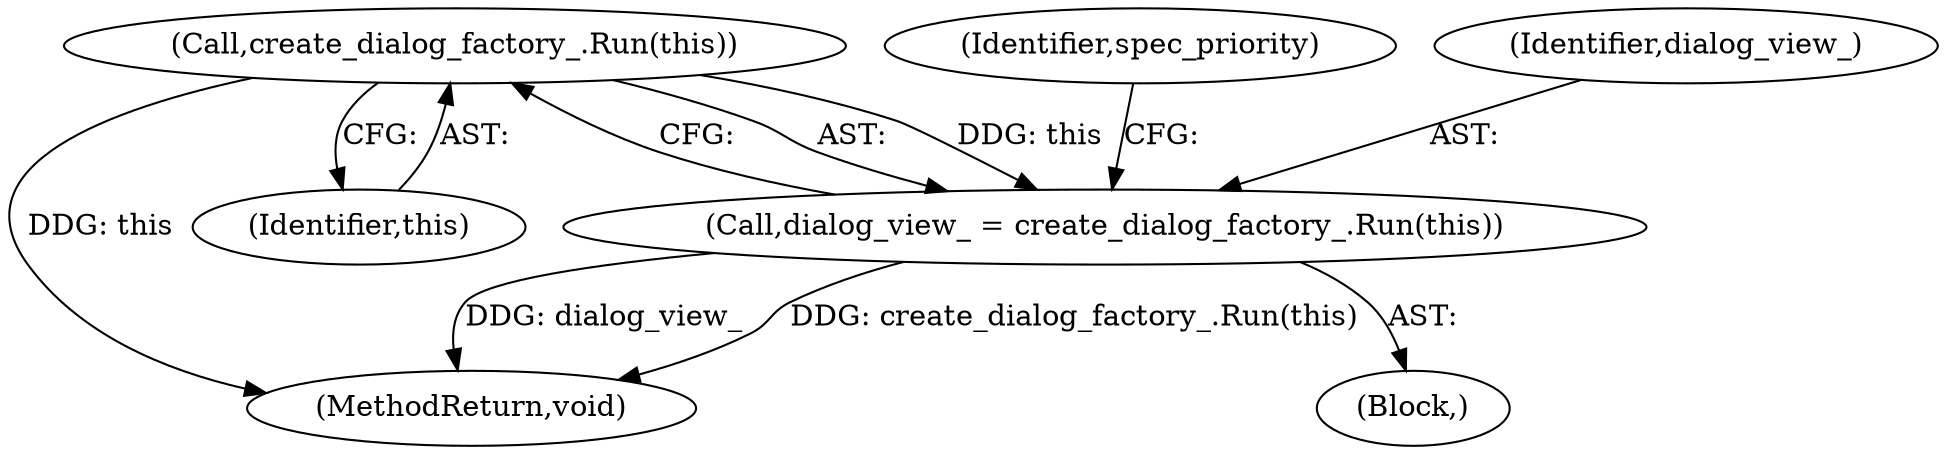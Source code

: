digraph "1_Chrome_961d0cda4cfc3bcf04aa48ccc32772d63af12d9b_10@API" {
"1000108" [label="(Call,create_dialog_factory_.Run(this))"];
"1000106" [label="(Call,dialog_view_ = create_dialog_factory_.Run(this))"];
"1000108" [label="(Call,create_dialog_factory_.Run(this))"];
"1000142" [label="(MethodReturn,void)"];
"1000112" [label="(Identifier,spec_priority)"];
"1000101" [label="(Block,)"];
"1000109" [label="(Identifier,this)"];
"1000107" [label="(Identifier,dialog_view_)"];
"1000106" [label="(Call,dialog_view_ = create_dialog_factory_.Run(this))"];
"1000108" -> "1000106"  [label="AST: "];
"1000108" -> "1000109"  [label="CFG: "];
"1000109" -> "1000108"  [label="AST: "];
"1000106" -> "1000108"  [label="CFG: "];
"1000108" -> "1000142"  [label="DDG: this"];
"1000108" -> "1000106"  [label="DDG: this"];
"1000106" -> "1000101"  [label="AST: "];
"1000107" -> "1000106"  [label="AST: "];
"1000112" -> "1000106"  [label="CFG: "];
"1000106" -> "1000142"  [label="DDG: create_dialog_factory_.Run(this)"];
"1000106" -> "1000142"  [label="DDG: dialog_view_"];
}
